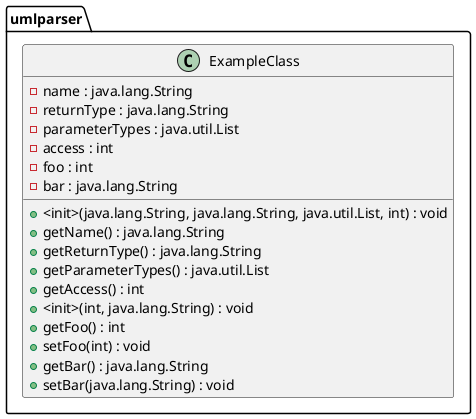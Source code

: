 @startuml
class umlparser.ExampleClass {
  - name : java.lang.String
  - returnType : java.lang.String
  - parameterTypes : java.util.List
  - access : int
  - foo : int
  - bar : java.lang.String
  + <init>(java.lang.String, java.lang.String, java.util.List, int) : void
  + getName() : java.lang.String
  + getReturnType() : java.lang.String
  + getParameterTypes() : java.util.List
  + getAccess() : int
  + <init>(int, java.lang.String) : void
  + getFoo() : int
  + setFoo(int) : void
  + getBar() : java.lang.String
  + setBar(java.lang.String) : void
}
@enduml
